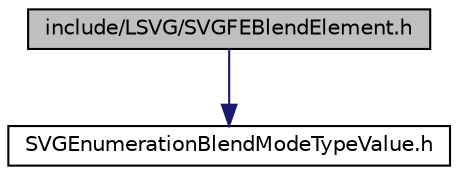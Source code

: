 digraph G
{
  edge [fontname="Helvetica",fontsize="10",labelfontname="Helvetica",labelfontsize="10"];
  node [fontname="Helvetica",fontsize="10",shape=record];
  Node1 [label="include/LSVG/SVGFEBlendElement.h",height=0.2,width=0.4,color="black", fillcolor="grey75", style="filled" fontcolor="black"];
  Node1 -> Node2 [color="midnightblue",fontsize="10",style="solid",fontname="Helvetica"];
  Node2 [label="SVGEnumerationBlendModeTypeValue.h",height=0.2,width=0.4,color="black", fillcolor="white", style="filled",URL="$_s_v_g_enumeration_blend_mode_type_value_8h.html"];
}
